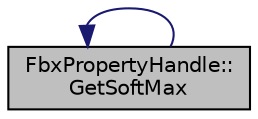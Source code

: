 digraph "FbxPropertyHandle::GetSoftMax"
{
  edge [fontname="Helvetica",fontsize="10",labelfontname="Helvetica",labelfontsize="10"];
  node [fontname="Helvetica",fontsize="10",shape=record];
  rankdir="LR";
  Node99 [label="FbxPropertyHandle::\lGetSoftMax",height=0.2,width=0.4,color="black", fillcolor="grey75", style="filled", fontcolor="black"];
  Node99 -> Node99 [dir="back",color="midnightblue",fontsize="10",style="solid",fontname="Helvetica"];
}
